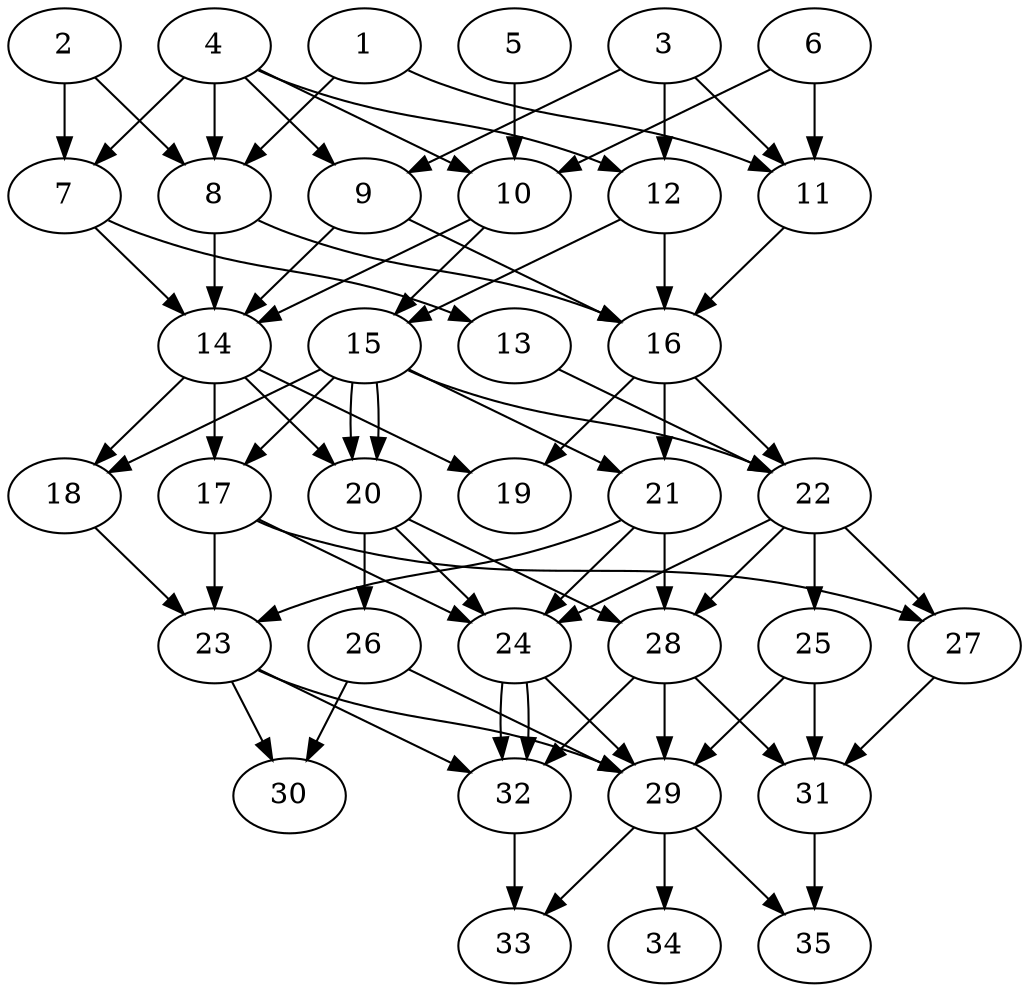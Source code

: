 // DAG automatically generated by daggen at Thu Oct  3 14:05:36 2019
// ./daggen --dot -n 35 --ccr 0.5 --fat 0.5 --regular 0.5 --density 0.7 --mindata 5242880 --maxdata 52428800 
digraph G {
  1 [size="38678528", alpha="0.09", expect_size="19339264"] 
  1 -> 8 [size ="19339264"]
  1 -> 11 [size ="19339264"]
  2 [size="103727104", alpha="0.01", expect_size="51863552"] 
  2 -> 7 [size ="51863552"]
  2 -> 8 [size ="51863552"]
  3 [size="61478912", alpha="0.17", expect_size="30739456"] 
  3 -> 9 [size ="30739456"]
  3 -> 11 [size ="30739456"]
  3 -> 12 [size ="30739456"]
  4 [size="11626496", alpha="0.18", expect_size="5813248"] 
  4 -> 7 [size ="5813248"]
  4 -> 8 [size ="5813248"]
  4 -> 9 [size ="5813248"]
  4 -> 10 [size ="5813248"]
  4 -> 12 [size ="5813248"]
  5 [size="42530816", alpha="0.16", expect_size="21265408"] 
  5 -> 10 [size ="21265408"]
  6 [size="23693312", alpha="0.19", expect_size="11846656"] 
  6 -> 10 [size ="11846656"]
  6 -> 11 [size ="11846656"]
  7 [size="72146944", alpha="0.07", expect_size="36073472"] 
  7 -> 13 [size ="36073472"]
  7 -> 14 [size ="36073472"]
  8 [size="32088064", alpha="0.08", expect_size="16044032"] 
  8 -> 14 [size ="16044032"]
  8 -> 16 [size ="16044032"]
  9 [size="20334592", alpha="0.18", expect_size="10167296"] 
  9 -> 14 [size ="10167296"]
  9 -> 16 [size ="10167296"]
  10 [size="101285888", alpha="0.05", expect_size="50642944"] 
  10 -> 14 [size ="50642944"]
  10 -> 15 [size ="50642944"]
  11 [size="49922048", alpha="0.09", expect_size="24961024"] 
  11 -> 16 [size ="24961024"]
  12 [size="92381184", alpha="0.14", expect_size="46190592"] 
  12 -> 15 [size ="46190592"]
  12 -> 16 [size ="46190592"]
  13 [size="98678784", alpha="0.18", expect_size="49339392"] 
  13 -> 22 [size ="49339392"]
  14 [size="86470656", alpha="0.19", expect_size="43235328"] 
  14 -> 17 [size ="43235328"]
  14 -> 18 [size ="43235328"]
  14 -> 19 [size ="43235328"]
  14 -> 20 [size ="43235328"]
  15 [size="76503040", alpha="0.15", expect_size="38251520"] 
  15 -> 17 [size ="38251520"]
  15 -> 18 [size ="38251520"]
  15 -> 20 [size ="38251520"]
  15 -> 20 [size ="38251520"]
  15 -> 21 [size ="38251520"]
  15 -> 22 [size ="38251520"]
  16 [size="57180160", alpha="0.15", expect_size="28590080"] 
  16 -> 19 [size ="28590080"]
  16 -> 21 [size ="28590080"]
  16 -> 22 [size ="28590080"]
  17 [size="53346304", alpha="0.12", expect_size="26673152"] 
  17 -> 23 [size ="26673152"]
  17 -> 24 [size ="26673152"]
  17 -> 27 [size ="26673152"]
  18 [size="86886400", alpha="0.12", expect_size="43443200"] 
  18 -> 23 [size ="43443200"]
  19 [size="31916032", alpha="0.07", expect_size="15958016"] 
  20 [size="22263808", alpha="0.17", expect_size="11131904"] 
  20 -> 24 [size ="11131904"]
  20 -> 26 [size ="11131904"]
  20 -> 28 [size ="11131904"]
  21 [size="43859968", alpha="0.13", expect_size="21929984"] 
  21 -> 23 [size ="21929984"]
  21 -> 24 [size ="21929984"]
  21 -> 28 [size ="21929984"]
  22 [size="88240128", alpha="0.09", expect_size="44120064"] 
  22 -> 24 [size ="44120064"]
  22 -> 25 [size ="44120064"]
  22 -> 27 [size ="44120064"]
  22 -> 28 [size ="44120064"]
  23 [size="60504064", alpha="0.15", expect_size="30252032"] 
  23 -> 29 [size ="30252032"]
  23 -> 30 [size ="30252032"]
  23 -> 32 [size ="30252032"]
  24 [size="51871744", alpha="0.02", expect_size="25935872"] 
  24 -> 29 [size ="25935872"]
  24 -> 32 [size ="25935872"]
  24 -> 32 [size ="25935872"]
  25 [size="45647872", alpha="0.16", expect_size="22823936"] 
  25 -> 29 [size ="22823936"]
  25 -> 31 [size ="22823936"]
  26 [size="21960704", alpha="0.12", expect_size="10980352"] 
  26 -> 29 [size ="10980352"]
  26 -> 30 [size ="10980352"]
  27 [size="94433280", alpha="0.02", expect_size="47216640"] 
  27 -> 31 [size ="47216640"]
  28 [size="56272896", alpha="0.16", expect_size="28136448"] 
  28 -> 29 [size ="28136448"]
  28 -> 31 [size ="28136448"]
  28 -> 32 [size ="28136448"]
  29 [size="20031488", alpha="0.12", expect_size="10015744"] 
  29 -> 33 [size ="10015744"]
  29 -> 34 [size ="10015744"]
  29 -> 35 [size ="10015744"]
  30 [size="52000768", alpha="0.07", expect_size="26000384"] 
  31 [size="37079040", alpha="0.11", expect_size="18539520"] 
  31 -> 35 [size ="18539520"]
  32 [size="97826816", alpha="0.12", expect_size="48913408"] 
  32 -> 33 [size ="48913408"]
  33 [size="44374016", alpha="0.12", expect_size="22187008"] 
  34 [size="22087680", alpha="0.08", expect_size="11043840"] 
  35 [size="32106496", alpha="0.18", expect_size="16053248"] 
}
